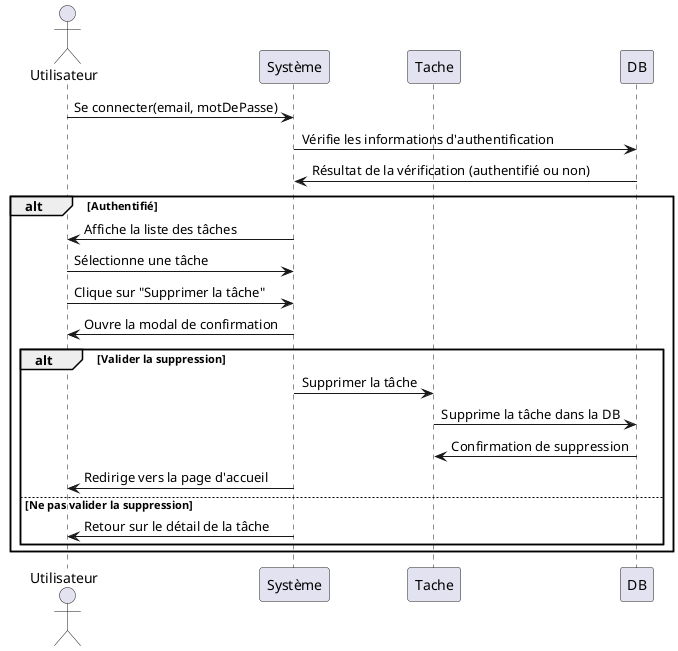 @startuml
actor Utilisateur
participant "Système" as System
participant Tache
participant DB

Utilisateur -> System : Se connecter(email, motDePasse)
System -> DB : Vérifie les informations d'authentification
DB -> System : Résultat de la vérification (authentifié ou non)
alt Authentifié
    System -> Utilisateur : Affiche la liste des tâches
    Utilisateur -> System : Sélectionne une tâche
    Utilisateur -> System : Clique sur "Supprimer la tâche"
    System -> Utilisateur : Ouvre la modal de confirmation
    alt Valider la suppression
        System -> Tache : Supprimer la tâche
        Tache -> DB : Supprime la tâche dans la DB
        DB -> Tache : Confirmation de suppression
        System -> Utilisateur : Redirige vers la page d'accueil
    else Ne pas valider la suppression
        System -> Utilisateur : Retour sur le détail de la tâche
end
end
@enduml